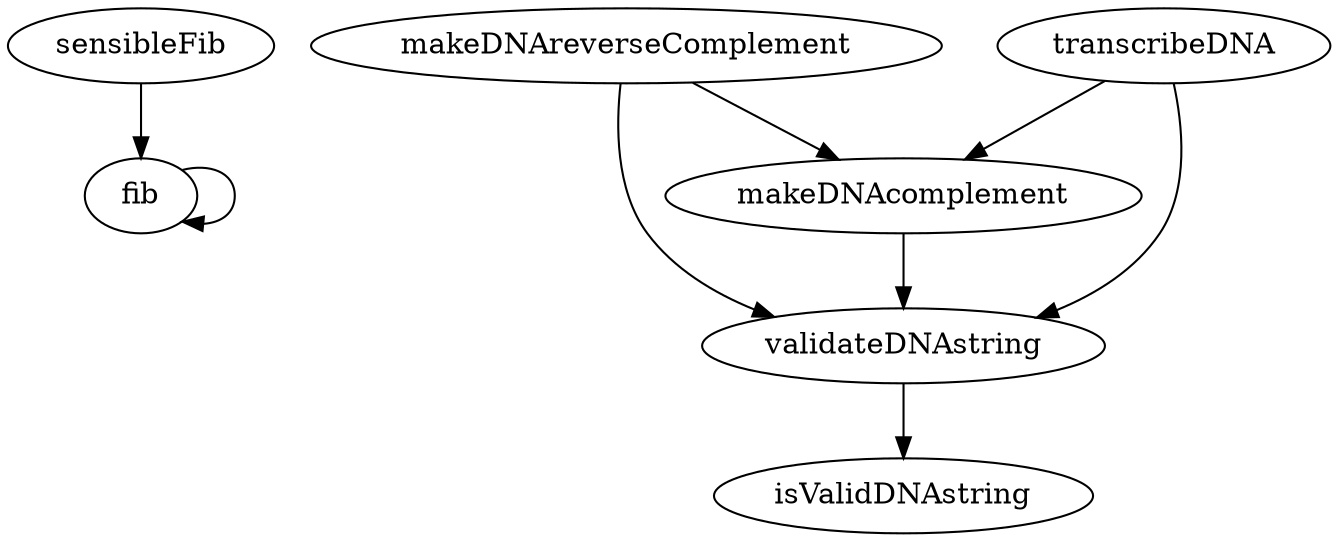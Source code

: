 digraph G {
fib -> fib;
sensibleFib -> fib;
makeDNAreverseComplement -> makeDNAcomplement;
makeDNAreverseComplement -> validateDNAstring;
makeDNAcomplement -> validateDNAstring;
validateDNAstring -> isValidDNAstring;
transcribeDNA -> makeDNAcomplement;
transcribeDNA -> validateDNAstring;
}
